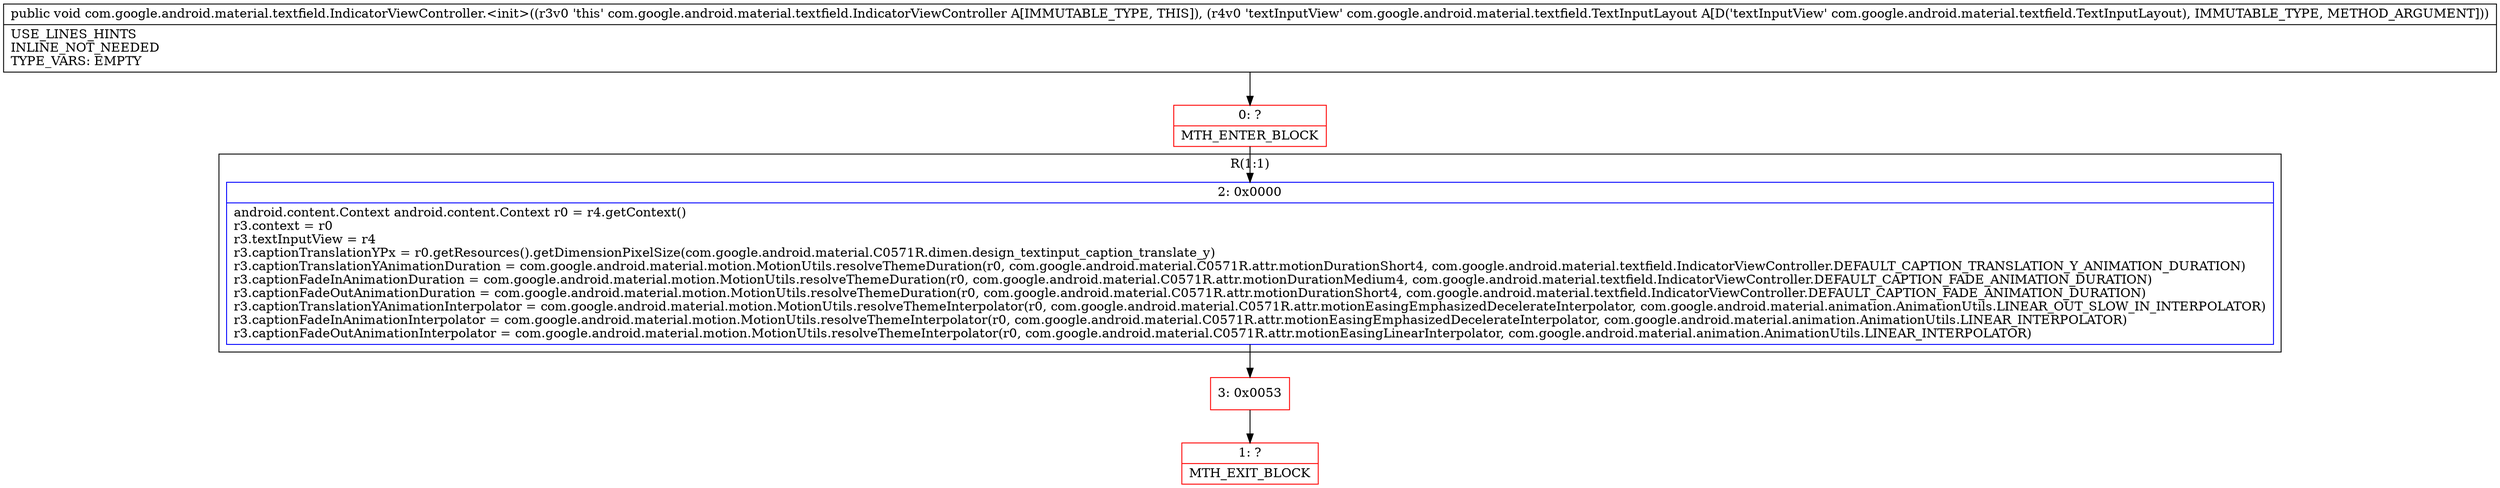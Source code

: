 digraph "CFG forcom.google.android.material.textfield.IndicatorViewController.\<init\>(Lcom\/google\/android\/material\/textfield\/TextInputLayout;)V" {
subgraph cluster_Region_2004297611 {
label = "R(1:1)";
node [shape=record,color=blue];
Node_2 [shape=record,label="{2\:\ 0x0000|android.content.Context android.content.Context r0 = r4.getContext()\lr3.context = r0\lr3.textInputView = r4\lr3.captionTranslationYPx = r0.getResources().getDimensionPixelSize(com.google.android.material.C0571R.dimen.design_textinput_caption_translate_y)\lr3.captionTranslationYAnimationDuration = com.google.android.material.motion.MotionUtils.resolveThemeDuration(r0, com.google.android.material.C0571R.attr.motionDurationShort4, com.google.android.material.textfield.IndicatorViewController.DEFAULT_CAPTION_TRANSLATION_Y_ANIMATION_DURATION)\lr3.captionFadeInAnimationDuration = com.google.android.material.motion.MotionUtils.resolveThemeDuration(r0, com.google.android.material.C0571R.attr.motionDurationMedium4, com.google.android.material.textfield.IndicatorViewController.DEFAULT_CAPTION_FADE_ANIMATION_DURATION)\lr3.captionFadeOutAnimationDuration = com.google.android.material.motion.MotionUtils.resolveThemeDuration(r0, com.google.android.material.C0571R.attr.motionDurationShort4, com.google.android.material.textfield.IndicatorViewController.DEFAULT_CAPTION_FADE_ANIMATION_DURATION)\lr3.captionTranslationYAnimationInterpolator = com.google.android.material.motion.MotionUtils.resolveThemeInterpolator(r0, com.google.android.material.C0571R.attr.motionEasingEmphasizedDecelerateInterpolator, com.google.android.material.animation.AnimationUtils.LINEAR_OUT_SLOW_IN_INTERPOLATOR)\lr3.captionFadeInAnimationInterpolator = com.google.android.material.motion.MotionUtils.resolveThemeInterpolator(r0, com.google.android.material.C0571R.attr.motionEasingEmphasizedDecelerateInterpolator, com.google.android.material.animation.AnimationUtils.LINEAR_INTERPOLATOR)\lr3.captionFadeOutAnimationInterpolator = com.google.android.material.motion.MotionUtils.resolveThemeInterpolator(r0, com.google.android.material.C0571R.attr.motionEasingLinearInterpolator, com.google.android.material.animation.AnimationUtils.LINEAR_INTERPOLATOR)\l}"];
}
Node_0 [shape=record,color=red,label="{0\:\ ?|MTH_ENTER_BLOCK\l}"];
Node_3 [shape=record,color=red,label="{3\:\ 0x0053}"];
Node_1 [shape=record,color=red,label="{1\:\ ?|MTH_EXIT_BLOCK\l}"];
MethodNode[shape=record,label="{public void com.google.android.material.textfield.IndicatorViewController.\<init\>((r3v0 'this' com.google.android.material.textfield.IndicatorViewController A[IMMUTABLE_TYPE, THIS]), (r4v0 'textInputView' com.google.android.material.textfield.TextInputLayout A[D('textInputView' com.google.android.material.textfield.TextInputLayout), IMMUTABLE_TYPE, METHOD_ARGUMENT]))  | USE_LINES_HINTS\lINLINE_NOT_NEEDED\lTYPE_VARS: EMPTY\l}"];
MethodNode -> Node_0;Node_2 -> Node_3;
Node_0 -> Node_2;
Node_3 -> Node_1;
}

